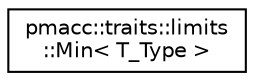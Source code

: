 digraph "Graphical Class Hierarchy"
{
 // LATEX_PDF_SIZE
  edge [fontname="Helvetica",fontsize="10",labelfontname="Helvetica",labelfontsize="10"];
  node [fontname="Helvetica",fontsize="10",shape=record];
  rankdir="LR";
  Node0 [label="pmacc::traits::limits\l::Min\< T_Type \>",height=0.2,width=0.4,color="black", fillcolor="white", style="filled",URL="$structpmacc_1_1traits_1_1limits_1_1_min.html",tooltip="get minimum finite value"];
}
